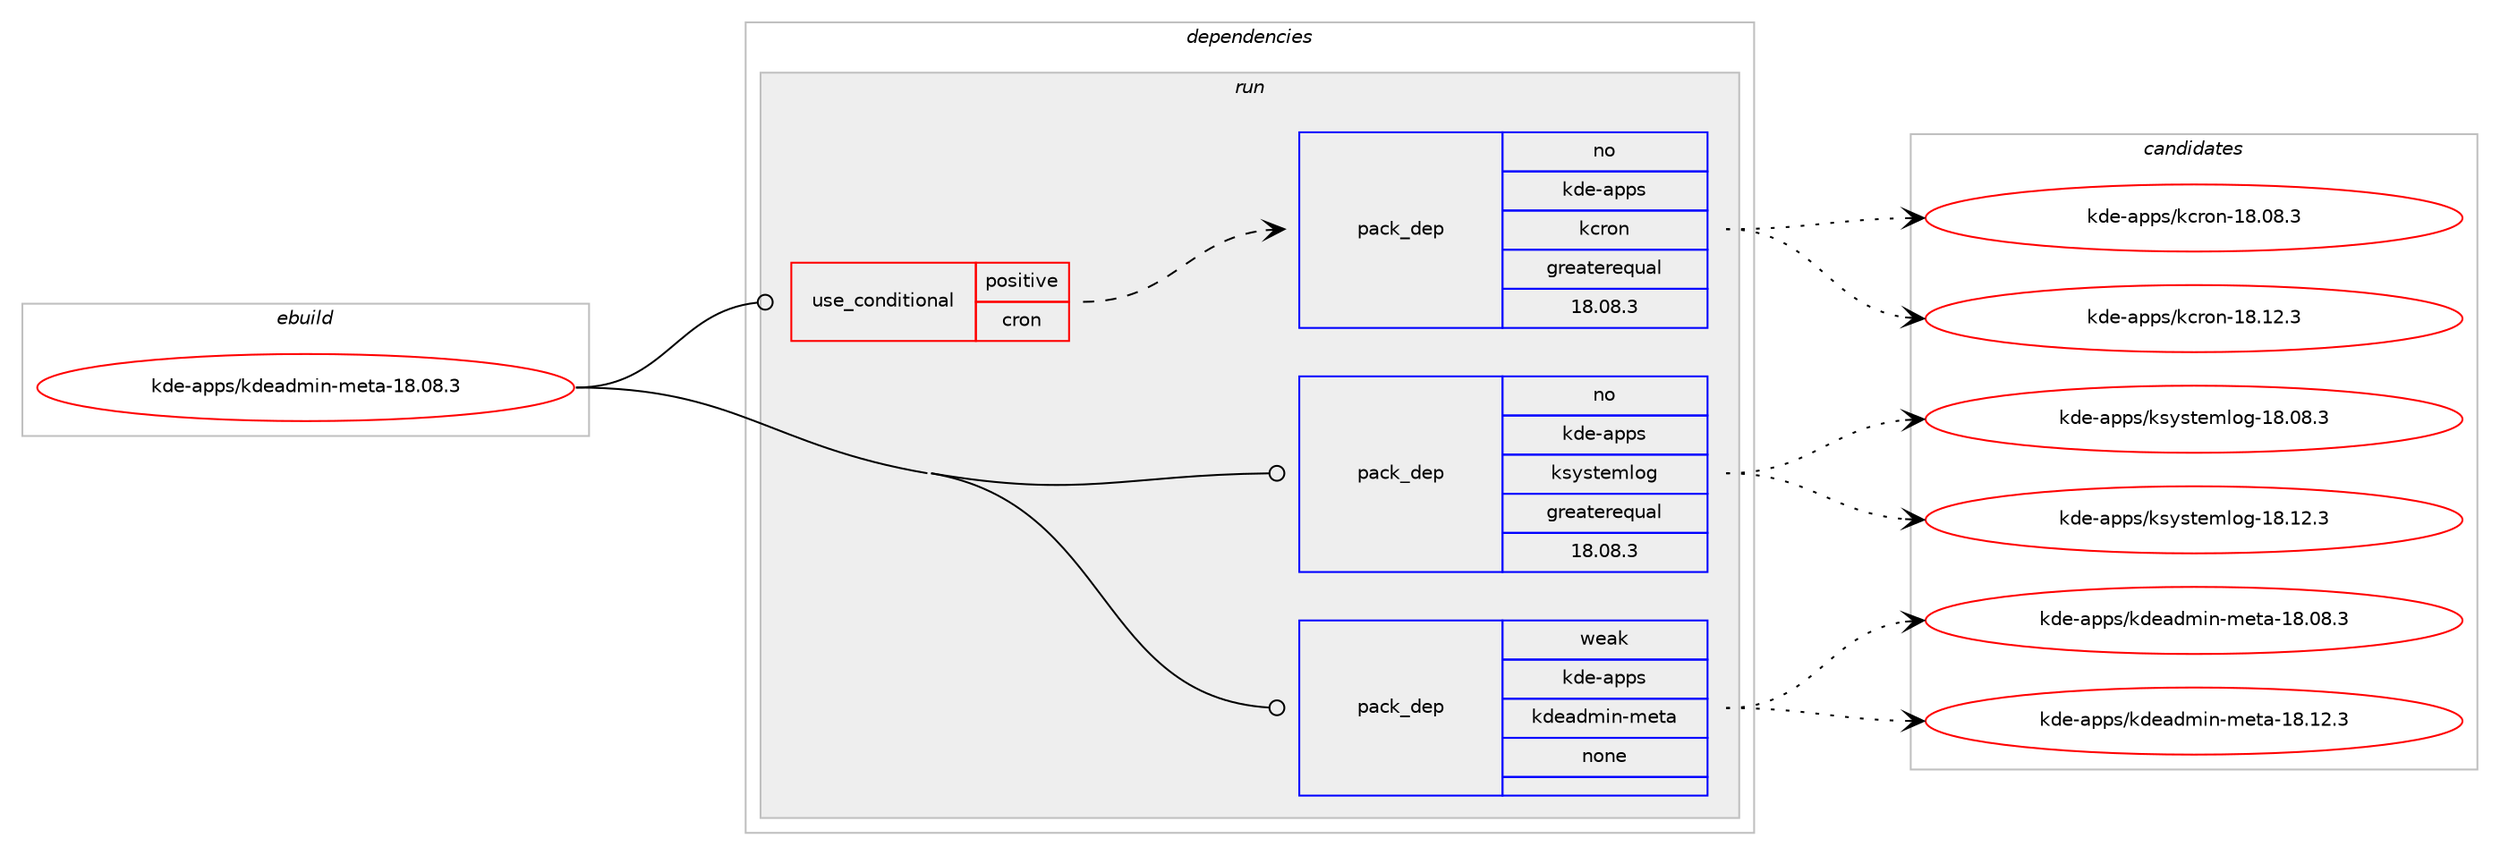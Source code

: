digraph prolog {

# *************
# Graph options
# *************

newrank=true;
concentrate=true;
compound=true;
graph [rankdir=LR,fontname=Helvetica,fontsize=10,ranksep=1.5];#, ranksep=2.5, nodesep=0.2];
edge  [arrowhead=vee];
node  [fontname=Helvetica,fontsize=10];

# **********
# The ebuild
# **********

subgraph cluster_leftcol {
color=gray;
rank=same;
label=<<i>ebuild</i>>;
id [label="kde-apps/kdeadmin-meta-18.08.3", color=red, width=4, href="../kde-apps/kdeadmin-meta-18.08.3.svg"];
}

# ****************
# The dependencies
# ****************

subgraph cluster_midcol {
color=gray;
label=<<i>dependencies</i>>;
subgraph cluster_compile {
fillcolor="#eeeeee";
style=filled;
label=<<i>compile</i>>;
}
subgraph cluster_compileandrun {
fillcolor="#eeeeee";
style=filled;
label=<<i>compile and run</i>>;
}
subgraph cluster_run {
fillcolor="#eeeeee";
style=filled;
label=<<i>run</i>>;
subgraph cond428751 {
dependency1574561 [label=<<TABLE BORDER="0" CELLBORDER="1" CELLSPACING="0" CELLPADDING="4"><TR><TD ROWSPAN="3" CELLPADDING="10">use_conditional</TD></TR><TR><TD>positive</TD></TR><TR><TD>cron</TD></TR></TABLE>>, shape=none, color=red];
subgraph pack1121375 {
dependency1574562 [label=<<TABLE BORDER="0" CELLBORDER="1" CELLSPACING="0" CELLPADDING="4" WIDTH="220"><TR><TD ROWSPAN="6" CELLPADDING="30">pack_dep</TD></TR><TR><TD WIDTH="110">no</TD></TR><TR><TD>kde-apps</TD></TR><TR><TD>kcron</TD></TR><TR><TD>greaterequal</TD></TR><TR><TD>18.08.3</TD></TR></TABLE>>, shape=none, color=blue];
}
dependency1574561:e -> dependency1574562:w [weight=20,style="dashed",arrowhead="vee"];
}
id:e -> dependency1574561:w [weight=20,style="solid",arrowhead="odot"];
subgraph pack1121376 {
dependency1574563 [label=<<TABLE BORDER="0" CELLBORDER="1" CELLSPACING="0" CELLPADDING="4" WIDTH="220"><TR><TD ROWSPAN="6" CELLPADDING="30">pack_dep</TD></TR><TR><TD WIDTH="110">no</TD></TR><TR><TD>kde-apps</TD></TR><TR><TD>ksystemlog</TD></TR><TR><TD>greaterequal</TD></TR><TR><TD>18.08.3</TD></TR></TABLE>>, shape=none, color=blue];
}
id:e -> dependency1574563:w [weight=20,style="solid",arrowhead="odot"];
subgraph pack1121377 {
dependency1574564 [label=<<TABLE BORDER="0" CELLBORDER="1" CELLSPACING="0" CELLPADDING="4" WIDTH="220"><TR><TD ROWSPAN="6" CELLPADDING="30">pack_dep</TD></TR><TR><TD WIDTH="110">weak</TD></TR><TR><TD>kde-apps</TD></TR><TR><TD>kdeadmin-meta</TD></TR><TR><TD>none</TD></TR><TR><TD></TD></TR></TABLE>>, shape=none, color=blue];
}
id:e -> dependency1574564:w [weight=20,style="solid",arrowhead="odot"];
}
}

# **************
# The candidates
# **************

subgraph cluster_choices {
rank=same;
color=gray;
label=<<i>candidates</i>>;

subgraph choice1121375 {
color=black;
nodesep=1;
choice107100101459711211211547107991141111104549564648564651 [label="kde-apps/kcron-18.08.3", color=red, width=4,href="../kde-apps/kcron-18.08.3.svg"];
choice107100101459711211211547107991141111104549564649504651 [label="kde-apps/kcron-18.12.3", color=red, width=4,href="../kde-apps/kcron-18.12.3.svg"];
dependency1574562:e -> choice107100101459711211211547107991141111104549564648564651:w [style=dotted,weight="100"];
dependency1574562:e -> choice107100101459711211211547107991141111104549564649504651:w [style=dotted,weight="100"];
}
subgraph choice1121376 {
color=black;
nodesep=1;
choice1071001014597112112115471071151211151161011091081111034549564648564651 [label="kde-apps/ksystemlog-18.08.3", color=red, width=4,href="../kde-apps/ksystemlog-18.08.3.svg"];
choice1071001014597112112115471071151211151161011091081111034549564649504651 [label="kde-apps/ksystemlog-18.12.3", color=red, width=4,href="../kde-apps/ksystemlog-18.12.3.svg"];
dependency1574563:e -> choice1071001014597112112115471071151211151161011091081111034549564648564651:w [style=dotted,weight="100"];
dependency1574563:e -> choice1071001014597112112115471071151211151161011091081111034549564649504651:w [style=dotted,weight="100"];
}
subgraph choice1121377 {
color=black;
nodesep=1;
choice1071001014597112112115471071001019710010910511045109101116974549564648564651 [label="kde-apps/kdeadmin-meta-18.08.3", color=red, width=4,href="../kde-apps/kdeadmin-meta-18.08.3.svg"];
choice1071001014597112112115471071001019710010910511045109101116974549564649504651 [label="kde-apps/kdeadmin-meta-18.12.3", color=red, width=4,href="../kde-apps/kdeadmin-meta-18.12.3.svg"];
dependency1574564:e -> choice1071001014597112112115471071001019710010910511045109101116974549564648564651:w [style=dotted,weight="100"];
dependency1574564:e -> choice1071001014597112112115471071001019710010910511045109101116974549564649504651:w [style=dotted,weight="100"];
}
}

}
